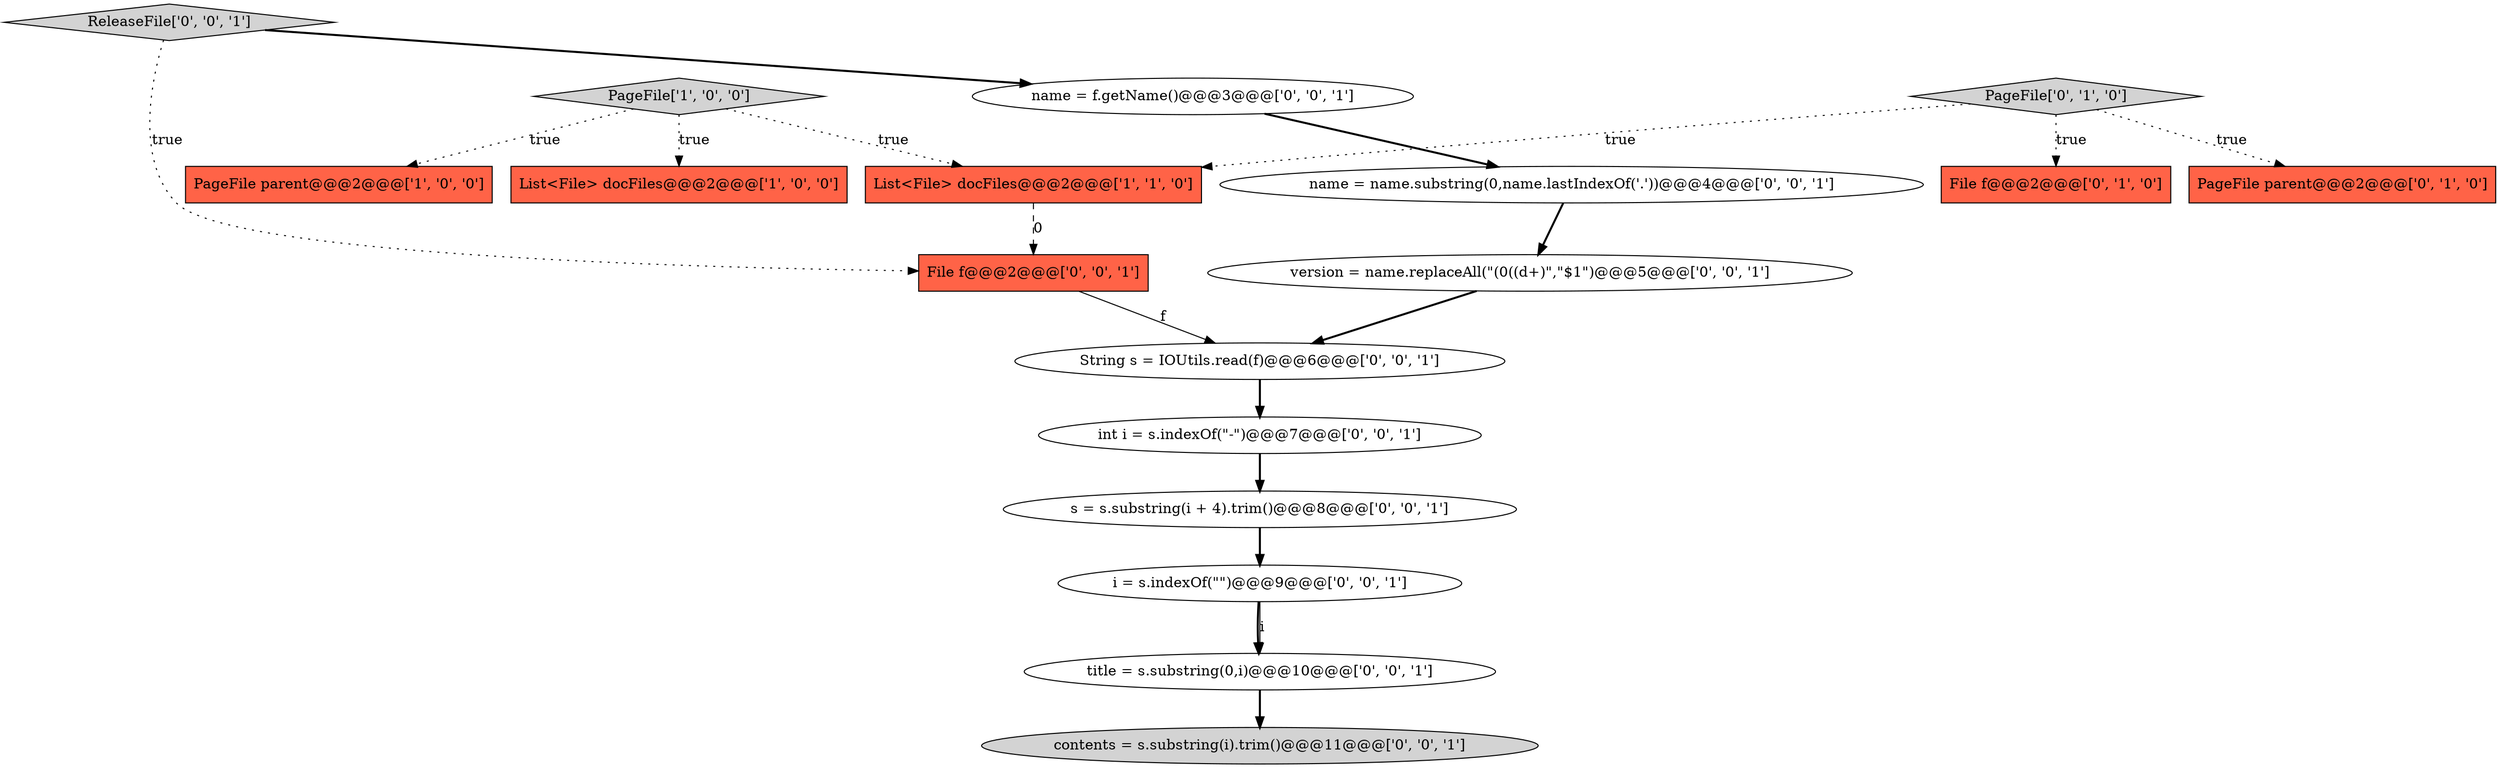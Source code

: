 digraph {
3 [style = filled, label = "List<File> docFiles@@@2@@@['1', '1', '0']", fillcolor = tomato, shape = box image = "AAA0AAABBB1BBB"];
7 [style = filled, label = "title = s.substring(0,i)@@@10@@@['0', '0', '1']", fillcolor = white, shape = ellipse image = "AAA0AAABBB3BBB"];
12 [style = filled, label = "ReleaseFile['0', '0', '1']", fillcolor = lightgray, shape = diamond image = "AAA0AAABBB3BBB"];
10 [style = filled, label = "String s = IOUtils.read(f)@@@6@@@['0', '0', '1']", fillcolor = white, shape = ellipse image = "AAA0AAABBB3BBB"];
9 [style = filled, label = "File f@@@2@@@['0', '0', '1']", fillcolor = tomato, shape = box image = "AAA0AAABBB3BBB"];
2 [style = filled, label = "PageFile['1', '0', '0']", fillcolor = lightgray, shape = diamond image = "AAA0AAABBB1BBB"];
11 [style = filled, label = "name = f.getName()@@@3@@@['0', '0', '1']", fillcolor = white, shape = ellipse image = "AAA0AAABBB3BBB"];
17 [style = filled, label = "version = name.replaceAll(\"(0((\d+)\",\"$1\")@@@5@@@['0', '0', '1']", fillcolor = white, shape = ellipse image = "AAA0AAABBB3BBB"];
5 [style = filled, label = "File f@@@2@@@['0', '1', '0']", fillcolor = tomato, shape = box image = "AAA0AAABBB2BBB"];
0 [style = filled, label = "PageFile parent@@@2@@@['1', '0', '0']", fillcolor = tomato, shape = box image = "AAA0AAABBB1BBB"];
13 [style = filled, label = "s = s.substring(i + 4).trim()@@@8@@@['0', '0', '1']", fillcolor = white, shape = ellipse image = "AAA0AAABBB3BBB"];
14 [style = filled, label = "name = name.substring(0,name.lastIndexOf('.'))@@@4@@@['0', '0', '1']", fillcolor = white, shape = ellipse image = "AAA0AAABBB3BBB"];
4 [style = filled, label = "PageFile parent@@@2@@@['0', '1', '0']", fillcolor = tomato, shape = box image = "AAA0AAABBB2BBB"];
1 [style = filled, label = "List<File> docFiles@@@2@@@['1', '0', '0']", fillcolor = tomato, shape = box image = "AAA0AAABBB1BBB"];
15 [style = filled, label = "int i = s.indexOf(\"-\")@@@7@@@['0', '0', '1']", fillcolor = white, shape = ellipse image = "AAA0AAABBB3BBB"];
16 [style = filled, label = "i = s.indexOf(\"\")@@@9@@@['0', '0', '1']", fillcolor = white, shape = ellipse image = "AAA0AAABBB3BBB"];
8 [style = filled, label = "contents = s.substring(i).trim()@@@11@@@['0', '0', '1']", fillcolor = lightgray, shape = ellipse image = "AAA0AAABBB3BBB"];
6 [style = filled, label = "PageFile['0', '1', '0']", fillcolor = lightgray, shape = diamond image = "AAA0AAABBB2BBB"];
2->1 [style = dotted, label="true"];
6->5 [style = dotted, label="true"];
6->4 [style = dotted, label="true"];
14->17 [style = bold, label=""];
17->10 [style = bold, label=""];
10->15 [style = bold, label=""];
16->7 [style = bold, label=""];
2->0 [style = dotted, label="true"];
12->11 [style = bold, label=""];
2->3 [style = dotted, label="true"];
7->8 [style = bold, label=""];
12->9 [style = dotted, label="true"];
13->16 [style = bold, label=""];
9->10 [style = solid, label="f"];
3->9 [style = dashed, label="0"];
11->14 [style = bold, label=""];
15->13 [style = bold, label=""];
6->3 [style = dotted, label="true"];
16->7 [style = solid, label="i"];
}
